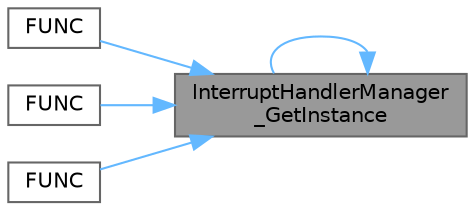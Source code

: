 digraph "InterruptHandlerManager_GetInstance"
{
 // LATEX_PDF_SIZE
  bgcolor="transparent";
  edge [fontname=Helvetica,fontsize=10,labelfontname=Helvetica,labelfontsize=10];
  node [fontname=Helvetica,fontsize=10,shape=box,height=0.2,width=0.4];
  rankdir="RL";
  Node1 [id="Node000001",label="InterruptHandlerManager\l_GetInstance",height=0.2,width=0.4,color="gray40", fillcolor="grey60", style="filled", fontcolor="black",tooltip="Gets the instance of the Interrupt Handler Manager."];
  Node1 -> Node2 [id="edge1_Node000001_Node000002",dir="back",color="steelblue1",style="solid",tooltip=" "];
  Node2 [id="Node000002",label="FUNC",height=0.2,width=0.4,color="grey40", fillcolor="white", style="filled",URL="$_interrupt_handler_manager__ru_external_trigger_8c.html#a1e6524c5eeec73decce0da53443ca25f",tooltip="Runnable for handling external trigger events."];
  Node1 -> Node3 [id="edge2_Node000001_Node000003",dir="back",color="steelblue1",style="solid",tooltip=" "];
  Node3 [id="Node000003",label="FUNC",height=0.2,width=0.4,color="grey40", fillcolor="white", style="filled",URL="$_interrupt_handler_manager__ru_initialisation_8c.html#aefd3b3edb56333facaff51d825201a44",tooltip="InterruptHandlerManager initialization runable."];
  Node1 -> Node4 [id="edge3_Node000001_Node000004",dir="back",color="steelblue1",style="solid",tooltip=" "];
  Node4 [id="Node000004",label="FUNC",height=0.2,width=0.4,color="grey40", fillcolor="white", style="filled",URL="$_interrupt_handler_manager__ru_timer_trigger_8c.html#a51c53857f1ceca3a2544c88674607376",tooltip="Runnable for handling timer trigger events."];
  Node1 -> Node1 [id="edge4_Node000001_Node000001",dir="back",color="steelblue1",style="solid",tooltip=" "];
}
